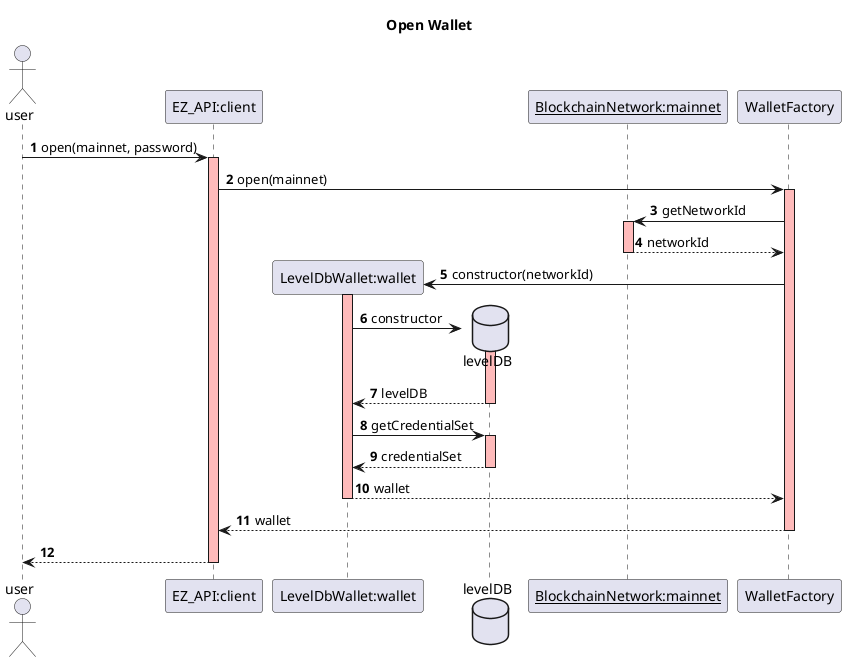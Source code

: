@startuml
skinparam sequence {
  LifeLineBackgroundColor #FFBBBB
}
title Open Wallet
autonumber
autoactivate on
actor user
participant "EZ_API:client" as client
participant "LevelDbWallet:wallet" as wallet
database levelDB
participant "__BlockchainNetwork:mainnet__" as mainnet
user ->client: open(mainnet, password)
  client -> WalletFactory: open(mainnet)
    WalletFactory -> mainnet: getNetworkId
    return networkId

    create wallet
    WalletFactory -> wallet : constructor(networkId)
      create levelDB
      wallet -> levelDB : constructor
      return levelDB

      wallet -> levelDB : getCredentialSet
      return credentialSet
    return wallet

  return wallet
return
@enduml